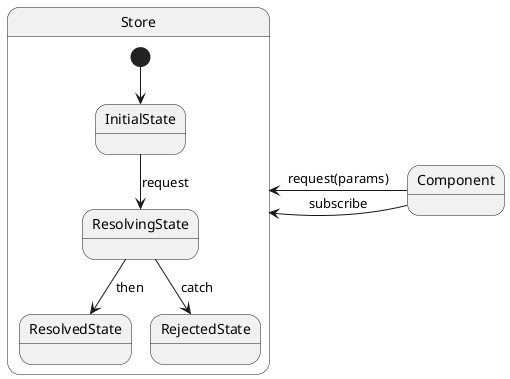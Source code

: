 @startuml
state Store {
  state InitialState
  state ResolvingState
  state ResolvedState
  state RejectedState
  [*] --> InitialState
}

InitialState --> ResolvingState: request
ResolvingState --> ResolvedState: then
ResolvingState --> RejectedState: catch

state Component
Component -left-> Store: subscribe
Component -left-> Store: request(params)
@enduml